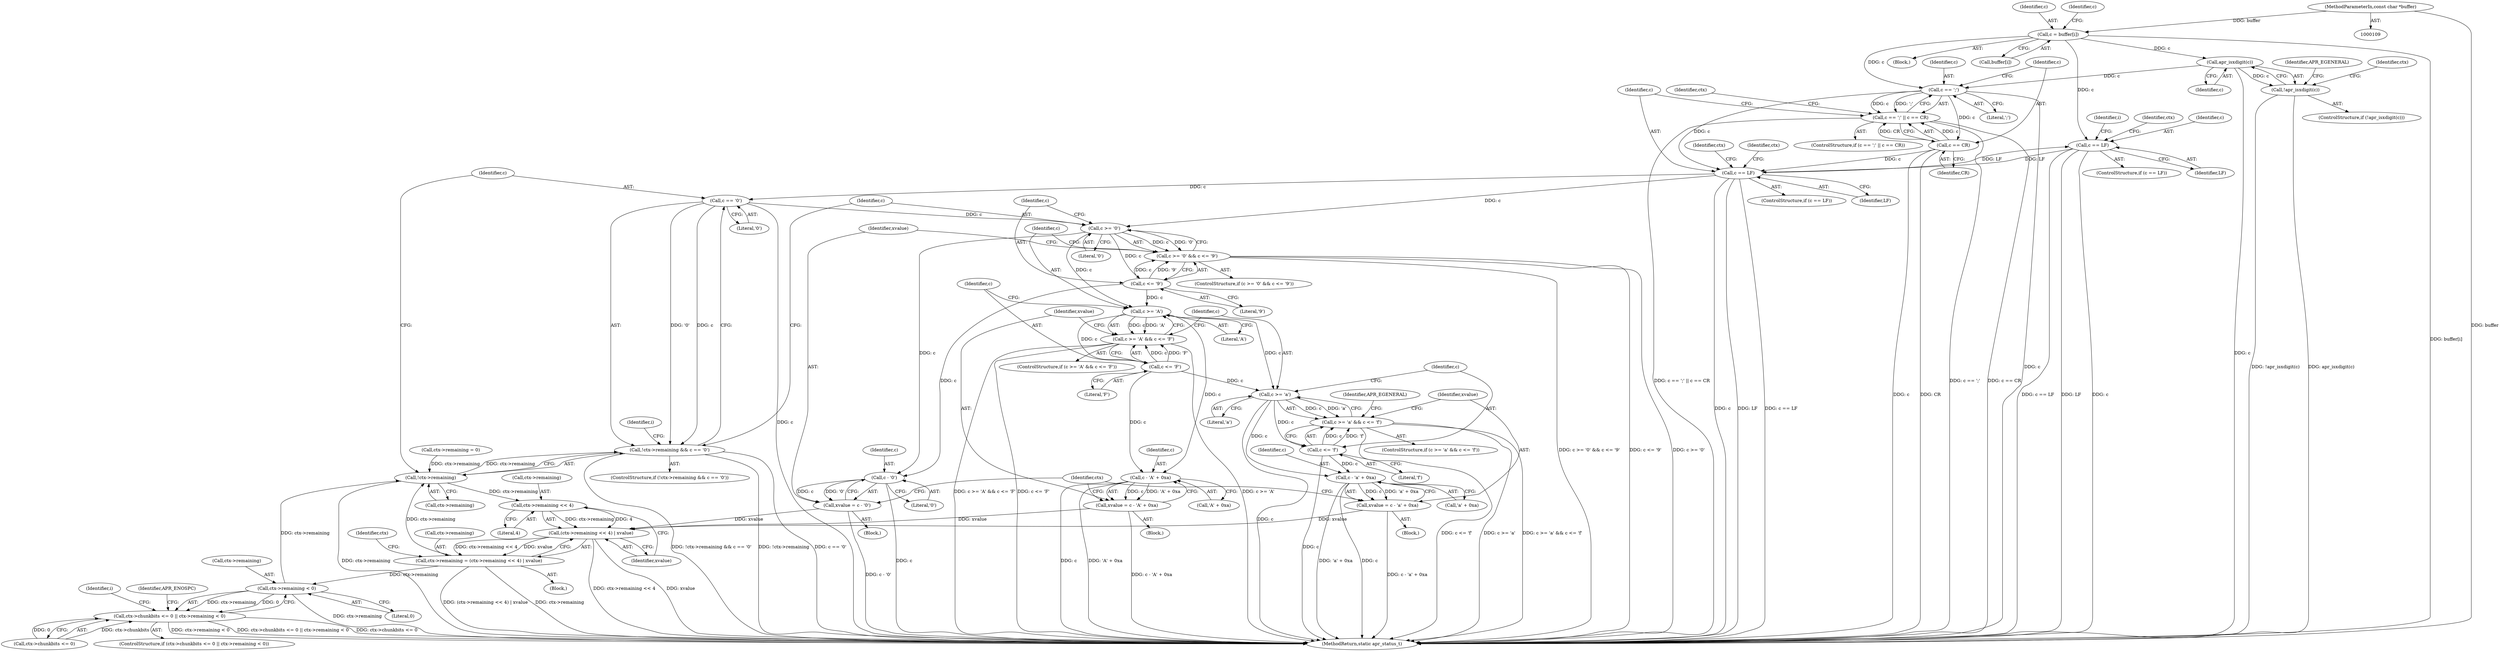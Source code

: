 digraph "1_httpd_e427c41257957b57036d5a549b260b6185d1dd73_0@array" {
"1000125" [label="(Call,c = buffer[i])"];
"1000111" [label="(MethodParameterIn,const char *buffer)"];
"1000142" [label="(Call,c == LF)"];
"1000209" [label="(Call,c == LF)"];
"1000248" [label="(Call,c == '0')"];
"1000243" [label="(Call,!ctx->remaining && c == '0')"];
"1000257" [label="(Call,c >= '0')"];
"1000256" [label="(Call,c >= '0' && c <= '9')"];
"1000260" [label="(Call,c <= '9')"];
"1000266" [label="(Call,c - '0')"];
"1000264" [label="(Call,xvalue = c - '0')"];
"1000311" [label="(Call,(ctx->remaining << 4) | xvalue)"];
"1000307" [label="(Call,ctx->remaining = (ctx->remaining << 4) | xvalue)"];
"1000244" [label="(Call,!ctx->remaining)"];
"1000312" [label="(Call,ctx->remaining << 4)"];
"1000330" [label="(Call,ctx->remaining < 0)"];
"1000324" [label="(Call,ctx->chunkbits <= 0 || ctx->remaining < 0)"];
"1000272" [label="(Call,c >= 'A')"];
"1000271" [label="(Call,c >= 'A' && c <= 'F')"];
"1000275" [label="(Call,c <= 'F')"];
"1000281" [label="(Call,c - 'A' + 0xa)"];
"1000279" [label="(Call,xvalue = c - 'A' + 0xa)"];
"1000289" [label="(Call,c >= 'a')"];
"1000288" [label="(Call,c >= 'a' && c <= 'f')"];
"1000292" [label="(Call,c <= 'f')"];
"1000298" [label="(Call,c - 'a' + 0xa)"];
"1000296" [label="(Call,xvalue = c - 'a' + 0xa)"];
"1000163" [label="(Call,apr_isxdigit(c))"];
"1000162" [label="(Call,!apr_isxdigit(c))"];
"1000195" [label="(Call,c == ';')"];
"1000194" [label="(Call,c == ';' || c == CR)"];
"1000198" [label="(Call,c == CR)"];
"1000175" [label="(Call,ctx->remaining = 0)"];
"1000249" [label="(Identifier,c)"];
"1000323" [label="(ControlStructure,if (ctx->chunkbits <= 0 || ctx->remaining < 0))"];
"1000311" [label="(Call,(ctx->remaining << 4) | xvalue)"];
"1000194" [label="(Call,c == ';' || c == CR)"];
"1000290" [label="(Identifier,c)"];
"1000264" [label="(Call,xvalue = c - '0')"];
"1000198" [label="(Call,c == CR)"];
"1000248" [label="(Call,c == '0')"];
"1000295" [label="(Block,)"];
"1000215" [label="(Identifier,ctx)"];
"1000250" [label="(Literal,'0')"];
"1000208" [label="(ControlStructure,if (c == LF))"];
"1000271" [label="(Call,c >= 'A' && c <= 'F')"];
"1000253" [label="(Identifier,i)"];
"1000309" [label="(Identifier,ctx)"];
"1000167" [label="(Identifier,APR_EGENERAL)"];
"1000296" [label="(Call,xvalue = c - 'a' + 0xa)"];
"1000268" [label="(Literal,'0')"];
"1000289" [label="(Call,c >= 'a')"];
"1000291" [label="(Literal,'a')"];
"1000204" [label="(Identifier,ctx)"];
"1000339" [label="(Identifier,i)"];
"1000111" [label="(MethodParameterIn,const char *buffer)"];
"1000330" [label="(Call,ctx->remaining < 0)"];
"1000211" [label="(Identifier,LF)"];
"1000143" [label="(Identifier,c)"];
"1000299" [label="(Identifier,c)"];
"1000142" [label="(Call,c == LF)"];
"1000278" [label="(Block,)"];
"1000126" [label="(Identifier,c)"];
"1000306" [label="(Identifier,APR_EGENERAL)"];
"1000283" [label="(Call,'A' + 0xa)"];
"1000307" [label="(Call,ctx->remaining = (ctx->remaining << 4) | xvalue)"];
"1000243" [label="(Call,!ctx->remaining && c == '0')"];
"1000298" [label="(Call,c - 'a' + 0xa)"];
"1000242" [label="(ControlStructure,if (!ctx->remaining && c == '0'))"];
"1000255" [label="(ControlStructure,if (c >= '0' && c <= '9'))"];
"1000294" [label="(Literal,'f')"];
"1000334" [label="(Literal,0)"];
"1000195" [label="(Call,c == ';')"];
"1000317" [label="(Identifier,xvalue)"];
"1000292" [label="(Call,c <= 'f')"];
"1000262" [label="(Literal,'9')"];
"1000267" [label="(Identifier,c)"];
"1000362" [label="(MethodReturn,static apr_status_t)"];
"1000123" [label="(Block,)"];
"1000270" [label="(ControlStructure,if (c >= 'A' && c <= 'F'))"];
"1000164" [label="(Identifier,c)"];
"1000272" [label="(Call,c >= 'A')"];
"1000132" [label="(Identifier,c)"];
"1000244" [label="(Call,!ctx->remaining)"];
"1000127" [label="(Call,buffer[i])"];
"1000209" [label="(Call,c == LF)"];
"1000280" [label="(Identifier,xvalue)"];
"1000237" [label="(Block,)"];
"1000163" [label="(Call,apr_isxdigit(c))"];
"1000261" [label="(Identifier,c)"];
"1000293" [label="(Identifier,c)"];
"1000162" [label="(Call,!apr_isxdigit(c))"];
"1000260" [label="(Call,c <= '9')"];
"1000152" [label="(Identifier,i)"];
"1000256" [label="(Call,c >= '0' && c <= '9')"];
"1000259" [label="(Literal,'0')"];
"1000141" [label="(ControlStructure,if (c == LF))"];
"1000200" [label="(Identifier,CR)"];
"1000337" [label="(Identifier,APR_ENOSPC)"];
"1000279" [label="(Call,xvalue = c - 'A' + 0xa)"];
"1000282" [label="(Identifier,c)"];
"1000312" [label="(Call,ctx->remaining << 4)"];
"1000234" [label="(Identifier,ctx)"];
"1000148" [label="(Identifier,ctx)"];
"1000313" [label="(Call,ctx->remaining)"];
"1000325" [label="(Call,ctx->chunkbits <= 0)"];
"1000300" [label="(Call,'a' + 0xa)"];
"1000144" [label="(Identifier,LF)"];
"1000193" [label="(ControlStructure,if (c == ';' || c == CR))"];
"1000287" [label="(ControlStructure,if (c >= 'a' && c <= 'f'))"];
"1000324" [label="(Call,ctx->chunkbits <= 0 || ctx->remaining < 0)"];
"1000308" [label="(Call,ctx->remaining)"];
"1000263" [label="(Block,)"];
"1000245" [label="(Call,ctx->remaining)"];
"1000197" [label="(Literal,';')"];
"1000276" [label="(Identifier,c)"];
"1000161" [label="(ControlStructure,if (!apr_isxdigit(c)))"];
"1000281" [label="(Call,c - 'A' + 0xa)"];
"1000274" [label="(Literal,'A')"];
"1000277" [label="(Literal,'F')"];
"1000316" [label="(Literal,4)"];
"1000210" [label="(Identifier,c)"];
"1000331" [label="(Call,ctx->remaining)"];
"1000125" [label="(Call,c = buffer[i])"];
"1000258" [label="(Identifier,c)"];
"1000273" [label="(Identifier,c)"];
"1000172" [label="(Identifier,ctx)"];
"1000266" [label="(Call,c - '0')"];
"1000297" [label="(Identifier,xvalue)"];
"1000199" [label="(Identifier,c)"];
"1000257" [label="(Call,c >= '0')"];
"1000275" [label="(Call,c <= 'F')"];
"1000265" [label="(Identifier,xvalue)"];
"1000320" [label="(Identifier,ctx)"];
"1000196" [label="(Identifier,c)"];
"1000288" [label="(Call,c >= 'a' && c <= 'f')"];
"1000125" -> "1000123"  [label="AST: "];
"1000125" -> "1000127"  [label="CFG: "];
"1000126" -> "1000125"  [label="AST: "];
"1000127" -> "1000125"  [label="AST: "];
"1000132" -> "1000125"  [label="CFG: "];
"1000125" -> "1000362"  [label="DDG: buffer[i]"];
"1000111" -> "1000125"  [label="DDG: buffer"];
"1000125" -> "1000142"  [label="DDG: c"];
"1000125" -> "1000163"  [label="DDG: c"];
"1000125" -> "1000195"  [label="DDG: c"];
"1000111" -> "1000109"  [label="AST: "];
"1000111" -> "1000362"  [label="DDG: buffer"];
"1000142" -> "1000141"  [label="AST: "];
"1000142" -> "1000144"  [label="CFG: "];
"1000143" -> "1000142"  [label="AST: "];
"1000144" -> "1000142"  [label="AST: "];
"1000148" -> "1000142"  [label="CFG: "];
"1000152" -> "1000142"  [label="CFG: "];
"1000142" -> "1000362"  [label="DDG: c == LF"];
"1000142" -> "1000362"  [label="DDG: LF"];
"1000142" -> "1000362"  [label="DDG: c"];
"1000209" -> "1000142"  [label="DDG: LF"];
"1000142" -> "1000209"  [label="DDG: LF"];
"1000209" -> "1000208"  [label="AST: "];
"1000209" -> "1000211"  [label="CFG: "];
"1000210" -> "1000209"  [label="AST: "];
"1000211" -> "1000209"  [label="AST: "];
"1000215" -> "1000209"  [label="CFG: "];
"1000234" -> "1000209"  [label="CFG: "];
"1000209" -> "1000362"  [label="DDG: c == LF"];
"1000209" -> "1000362"  [label="DDG: c"];
"1000209" -> "1000362"  [label="DDG: LF"];
"1000198" -> "1000209"  [label="DDG: c"];
"1000195" -> "1000209"  [label="DDG: c"];
"1000209" -> "1000248"  [label="DDG: c"];
"1000209" -> "1000257"  [label="DDG: c"];
"1000248" -> "1000243"  [label="AST: "];
"1000248" -> "1000250"  [label="CFG: "];
"1000249" -> "1000248"  [label="AST: "];
"1000250" -> "1000248"  [label="AST: "];
"1000243" -> "1000248"  [label="CFG: "];
"1000248" -> "1000362"  [label="DDG: c"];
"1000248" -> "1000243"  [label="DDG: c"];
"1000248" -> "1000243"  [label="DDG: '0'"];
"1000248" -> "1000257"  [label="DDG: c"];
"1000243" -> "1000242"  [label="AST: "];
"1000243" -> "1000244"  [label="CFG: "];
"1000244" -> "1000243"  [label="AST: "];
"1000253" -> "1000243"  [label="CFG: "];
"1000258" -> "1000243"  [label="CFG: "];
"1000243" -> "1000362"  [label="DDG: c == '0'"];
"1000243" -> "1000362"  [label="DDG: !ctx->remaining"];
"1000243" -> "1000362"  [label="DDG: !ctx->remaining && c == '0'"];
"1000244" -> "1000243"  [label="DDG: ctx->remaining"];
"1000257" -> "1000256"  [label="AST: "];
"1000257" -> "1000259"  [label="CFG: "];
"1000258" -> "1000257"  [label="AST: "];
"1000259" -> "1000257"  [label="AST: "];
"1000261" -> "1000257"  [label="CFG: "];
"1000256" -> "1000257"  [label="CFG: "];
"1000257" -> "1000256"  [label="DDG: c"];
"1000257" -> "1000256"  [label="DDG: '0'"];
"1000257" -> "1000260"  [label="DDG: c"];
"1000257" -> "1000266"  [label="DDG: c"];
"1000257" -> "1000272"  [label="DDG: c"];
"1000256" -> "1000255"  [label="AST: "];
"1000256" -> "1000260"  [label="CFG: "];
"1000260" -> "1000256"  [label="AST: "];
"1000265" -> "1000256"  [label="CFG: "];
"1000273" -> "1000256"  [label="CFG: "];
"1000256" -> "1000362"  [label="DDG: c <= '9'"];
"1000256" -> "1000362"  [label="DDG: c >= '0'"];
"1000256" -> "1000362"  [label="DDG: c >= '0' && c <= '9'"];
"1000260" -> "1000256"  [label="DDG: c"];
"1000260" -> "1000256"  [label="DDG: '9'"];
"1000260" -> "1000262"  [label="CFG: "];
"1000261" -> "1000260"  [label="AST: "];
"1000262" -> "1000260"  [label="AST: "];
"1000260" -> "1000266"  [label="DDG: c"];
"1000260" -> "1000272"  [label="DDG: c"];
"1000266" -> "1000264"  [label="AST: "];
"1000266" -> "1000268"  [label="CFG: "];
"1000267" -> "1000266"  [label="AST: "];
"1000268" -> "1000266"  [label="AST: "];
"1000264" -> "1000266"  [label="CFG: "];
"1000266" -> "1000362"  [label="DDG: c"];
"1000266" -> "1000264"  [label="DDG: c"];
"1000266" -> "1000264"  [label="DDG: '0'"];
"1000264" -> "1000263"  [label="AST: "];
"1000265" -> "1000264"  [label="AST: "];
"1000309" -> "1000264"  [label="CFG: "];
"1000264" -> "1000362"  [label="DDG: c - '0'"];
"1000264" -> "1000311"  [label="DDG: xvalue"];
"1000311" -> "1000307"  [label="AST: "];
"1000311" -> "1000317"  [label="CFG: "];
"1000312" -> "1000311"  [label="AST: "];
"1000317" -> "1000311"  [label="AST: "];
"1000307" -> "1000311"  [label="CFG: "];
"1000311" -> "1000362"  [label="DDG: ctx->remaining << 4"];
"1000311" -> "1000362"  [label="DDG: xvalue"];
"1000311" -> "1000307"  [label="DDG: ctx->remaining << 4"];
"1000311" -> "1000307"  [label="DDG: xvalue"];
"1000312" -> "1000311"  [label="DDG: ctx->remaining"];
"1000312" -> "1000311"  [label="DDG: 4"];
"1000279" -> "1000311"  [label="DDG: xvalue"];
"1000296" -> "1000311"  [label="DDG: xvalue"];
"1000307" -> "1000237"  [label="AST: "];
"1000308" -> "1000307"  [label="AST: "];
"1000320" -> "1000307"  [label="CFG: "];
"1000307" -> "1000362"  [label="DDG: (ctx->remaining << 4) | xvalue"];
"1000307" -> "1000362"  [label="DDG: ctx->remaining"];
"1000307" -> "1000244"  [label="DDG: ctx->remaining"];
"1000307" -> "1000330"  [label="DDG: ctx->remaining"];
"1000244" -> "1000245"  [label="CFG: "];
"1000245" -> "1000244"  [label="AST: "];
"1000249" -> "1000244"  [label="CFG: "];
"1000244" -> "1000362"  [label="DDG: ctx->remaining"];
"1000330" -> "1000244"  [label="DDG: ctx->remaining"];
"1000175" -> "1000244"  [label="DDG: ctx->remaining"];
"1000244" -> "1000312"  [label="DDG: ctx->remaining"];
"1000312" -> "1000316"  [label="CFG: "];
"1000313" -> "1000312"  [label="AST: "];
"1000316" -> "1000312"  [label="AST: "];
"1000317" -> "1000312"  [label="CFG: "];
"1000330" -> "1000324"  [label="AST: "];
"1000330" -> "1000334"  [label="CFG: "];
"1000331" -> "1000330"  [label="AST: "];
"1000334" -> "1000330"  [label="AST: "];
"1000324" -> "1000330"  [label="CFG: "];
"1000330" -> "1000362"  [label="DDG: ctx->remaining"];
"1000330" -> "1000324"  [label="DDG: ctx->remaining"];
"1000330" -> "1000324"  [label="DDG: 0"];
"1000324" -> "1000323"  [label="AST: "];
"1000324" -> "1000325"  [label="CFG: "];
"1000325" -> "1000324"  [label="AST: "];
"1000337" -> "1000324"  [label="CFG: "];
"1000339" -> "1000324"  [label="CFG: "];
"1000324" -> "1000362"  [label="DDG: ctx->remaining < 0"];
"1000324" -> "1000362"  [label="DDG: ctx->chunkbits <= 0 || ctx->remaining < 0"];
"1000324" -> "1000362"  [label="DDG: ctx->chunkbits <= 0"];
"1000325" -> "1000324"  [label="DDG: ctx->chunkbits"];
"1000325" -> "1000324"  [label="DDG: 0"];
"1000272" -> "1000271"  [label="AST: "];
"1000272" -> "1000274"  [label="CFG: "];
"1000273" -> "1000272"  [label="AST: "];
"1000274" -> "1000272"  [label="AST: "];
"1000276" -> "1000272"  [label="CFG: "];
"1000271" -> "1000272"  [label="CFG: "];
"1000272" -> "1000271"  [label="DDG: c"];
"1000272" -> "1000271"  [label="DDG: 'A'"];
"1000272" -> "1000275"  [label="DDG: c"];
"1000272" -> "1000281"  [label="DDG: c"];
"1000272" -> "1000289"  [label="DDG: c"];
"1000271" -> "1000270"  [label="AST: "];
"1000271" -> "1000275"  [label="CFG: "];
"1000275" -> "1000271"  [label="AST: "];
"1000280" -> "1000271"  [label="CFG: "];
"1000290" -> "1000271"  [label="CFG: "];
"1000271" -> "1000362"  [label="DDG: c <= 'F'"];
"1000271" -> "1000362"  [label="DDG: c >= 'A'"];
"1000271" -> "1000362"  [label="DDG: c >= 'A' && c <= 'F'"];
"1000275" -> "1000271"  [label="DDG: c"];
"1000275" -> "1000271"  [label="DDG: 'F'"];
"1000275" -> "1000277"  [label="CFG: "];
"1000276" -> "1000275"  [label="AST: "];
"1000277" -> "1000275"  [label="AST: "];
"1000275" -> "1000281"  [label="DDG: c"];
"1000275" -> "1000289"  [label="DDG: c"];
"1000281" -> "1000279"  [label="AST: "];
"1000281" -> "1000283"  [label="CFG: "];
"1000282" -> "1000281"  [label="AST: "];
"1000283" -> "1000281"  [label="AST: "];
"1000279" -> "1000281"  [label="CFG: "];
"1000281" -> "1000362"  [label="DDG: c"];
"1000281" -> "1000362"  [label="DDG: 'A' + 0xa"];
"1000281" -> "1000279"  [label="DDG: c"];
"1000281" -> "1000279"  [label="DDG: 'A' + 0xa"];
"1000279" -> "1000278"  [label="AST: "];
"1000280" -> "1000279"  [label="AST: "];
"1000309" -> "1000279"  [label="CFG: "];
"1000279" -> "1000362"  [label="DDG: c - 'A' + 0xa"];
"1000289" -> "1000288"  [label="AST: "];
"1000289" -> "1000291"  [label="CFG: "];
"1000290" -> "1000289"  [label="AST: "];
"1000291" -> "1000289"  [label="AST: "];
"1000293" -> "1000289"  [label="CFG: "];
"1000288" -> "1000289"  [label="CFG: "];
"1000289" -> "1000362"  [label="DDG: c"];
"1000289" -> "1000288"  [label="DDG: c"];
"1000289" -> "1000288"  [label="DDG: 'a'"];
"1000289" -> "1000292"  [label="DDG: c"];
"1000289" -> "1000298"  [label="DDG: c"];
"1000288" -> "1000287"  [label="AST: "];
"1000288" -> "1000292"  [label="CFG: "];
"1000292" -> "1000288"  [label="AST: "];
"1000297" -> "1000288"  [label="CFG: "];
"1000306" -> "1000288"  [label="CFG: "];
"1000288" -> "1000362"  [label="DDG: c <= 'f'"];
"1000288" -> "1000362"  [label="DDG: c >= 'a'"];
"1000288" -> "1000362"  [label="DDG: c >= 'a' && c <= 'f'"];
"1000292" -> "1000288"  [label="DDG: c"];
"1000292" -> "1000288"  [label="DDG: 'f'"];
"1000292" -> "1000294"  [label="CFG: "];
"1000293" -> "1000292"  [label="AST: "];
"1000294" -> "1000292"  [label="AST: "];
"1000292" -> "1000362"  [label="DDG: c"];
"1000292" -> "1000298"  [label="DDG: c"];
"1000298" -> "1000296"  [label="AST: "];
"1000298" -> "1000300"  [label="CFG: "];
"1000299" -> "1000298"  [label="AST: "];
"1000300" -> "1000298"  [label="AST: "];
"1000296" -> "1000298"  [label="CFG: "];
"1000298" -> "1000362"  [label="DDG: c"];
"1000298" -> "1000362"  [label="DDG: 'a' + 0xa"];
"1000298" -> "1000296"  [label="DDG: c"];
"1000298" -> "1000296"  [label="DDG: 'a' + 0xa"];
"1000296" -> "1000295"  [label="AST: "];
"1000297" -> "1000296"  [label="AST: "];
"1000309" -> "1000296"  [label="CFG: "];
"1000296" -> "1000362"  [label="DDG: c - 'a' + 0xa"];
"1000163" -> "1000162"  [label="AST: "];
"1000163" -> "1000164"  [label="CFG: "];
"1000164" -> "1000163"  [label="AST: "];
"1000162" -> "1000163"  [label="CFG: "];
"1000163" -> "1000362"  [label="DDG: c"];
"1000163" -> "1000162"  [label="DDG: c"];
"1000163" -> "1000195"  [label="DDG: c"];
"1000162" -> "1000161"  [label="AST: "];
"1000167" -> "1000162"  [label="CFG: "];
"1000172" -> "1000162"  [label="CFG: "];
"1000162" -> "1000362"  [label="DDG: apr_isxdigit(c)"];
"1000162" -> "1000362"  [label="DDG: !apr_isxdigit(c)"];
"1000195" -> "1000194"  [label="AST: "];
"1000195" -> "1000197"  [label="CFG: "];
"1000196" -> "1000195"  [label="AST: "];
"1000197" -> "1000195"  [label="AST: "];
"1000199" -> "1000195"  [label="CFG: "];
"1000194" -> "1000195"  [label="CFG: "];
"1000195" -> "1000362"  [label="DDG: c"];
"1000195" -> "1000194"  [label="DDG: c"];
"1000195" -> "1000194"  [label="DDG: ';'"];
"1000195" -> "1000198"  [label="DDG: c"];
"1000194" -> "1000193"  [label="AST: "];
"1000194" -> "1000198"  [label="CFG: "];
"1000198" -> "1000194"  [label="AST: "];
"1000204" -> "1000194"  [label="CFG: "];
"1000210" -> "1000194"  [label="CFG: "];
"1000194" -> "1000362"  [label="DDG: c == ';' || c == CR"];
"1000194" -> "1000362"  [label="DDG: c == ';'"];
"1000194" -> "1000362"  [label="DDG: c == CR"];
"1000198" -> "1000194"  [label="DDG: c"];
"1000198" -> "1000194"  [label="DDG: CR"];
"1000198" -> "1000200"  [label="CFG: "];
"1000199" -> "1000198"  [label="AST: "];
"1000200" -> "1000198"  [label="AST: "];
"1000198" -> "1000362"  [label="DDG: CR"];
"1000198" -> "1000362"  [label="DDG: c"];
}
